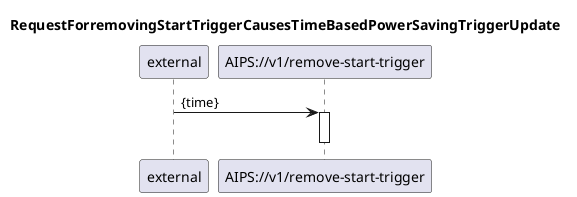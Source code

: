 @startuml 202_removeStartTrigger
skinparam responseMessageBelowArrow true

title
RequestForremovingStartTriggerCausesTimeBasedPowerSavingTriggerUpdate
end title

participant "external" as requestor
participant "AIPS://v1/remove-start-trigger" as removeTrigger

requestor -> removeTrigger: {time}
activate removeTrigger

deactivate removeTrigger

@enduml
